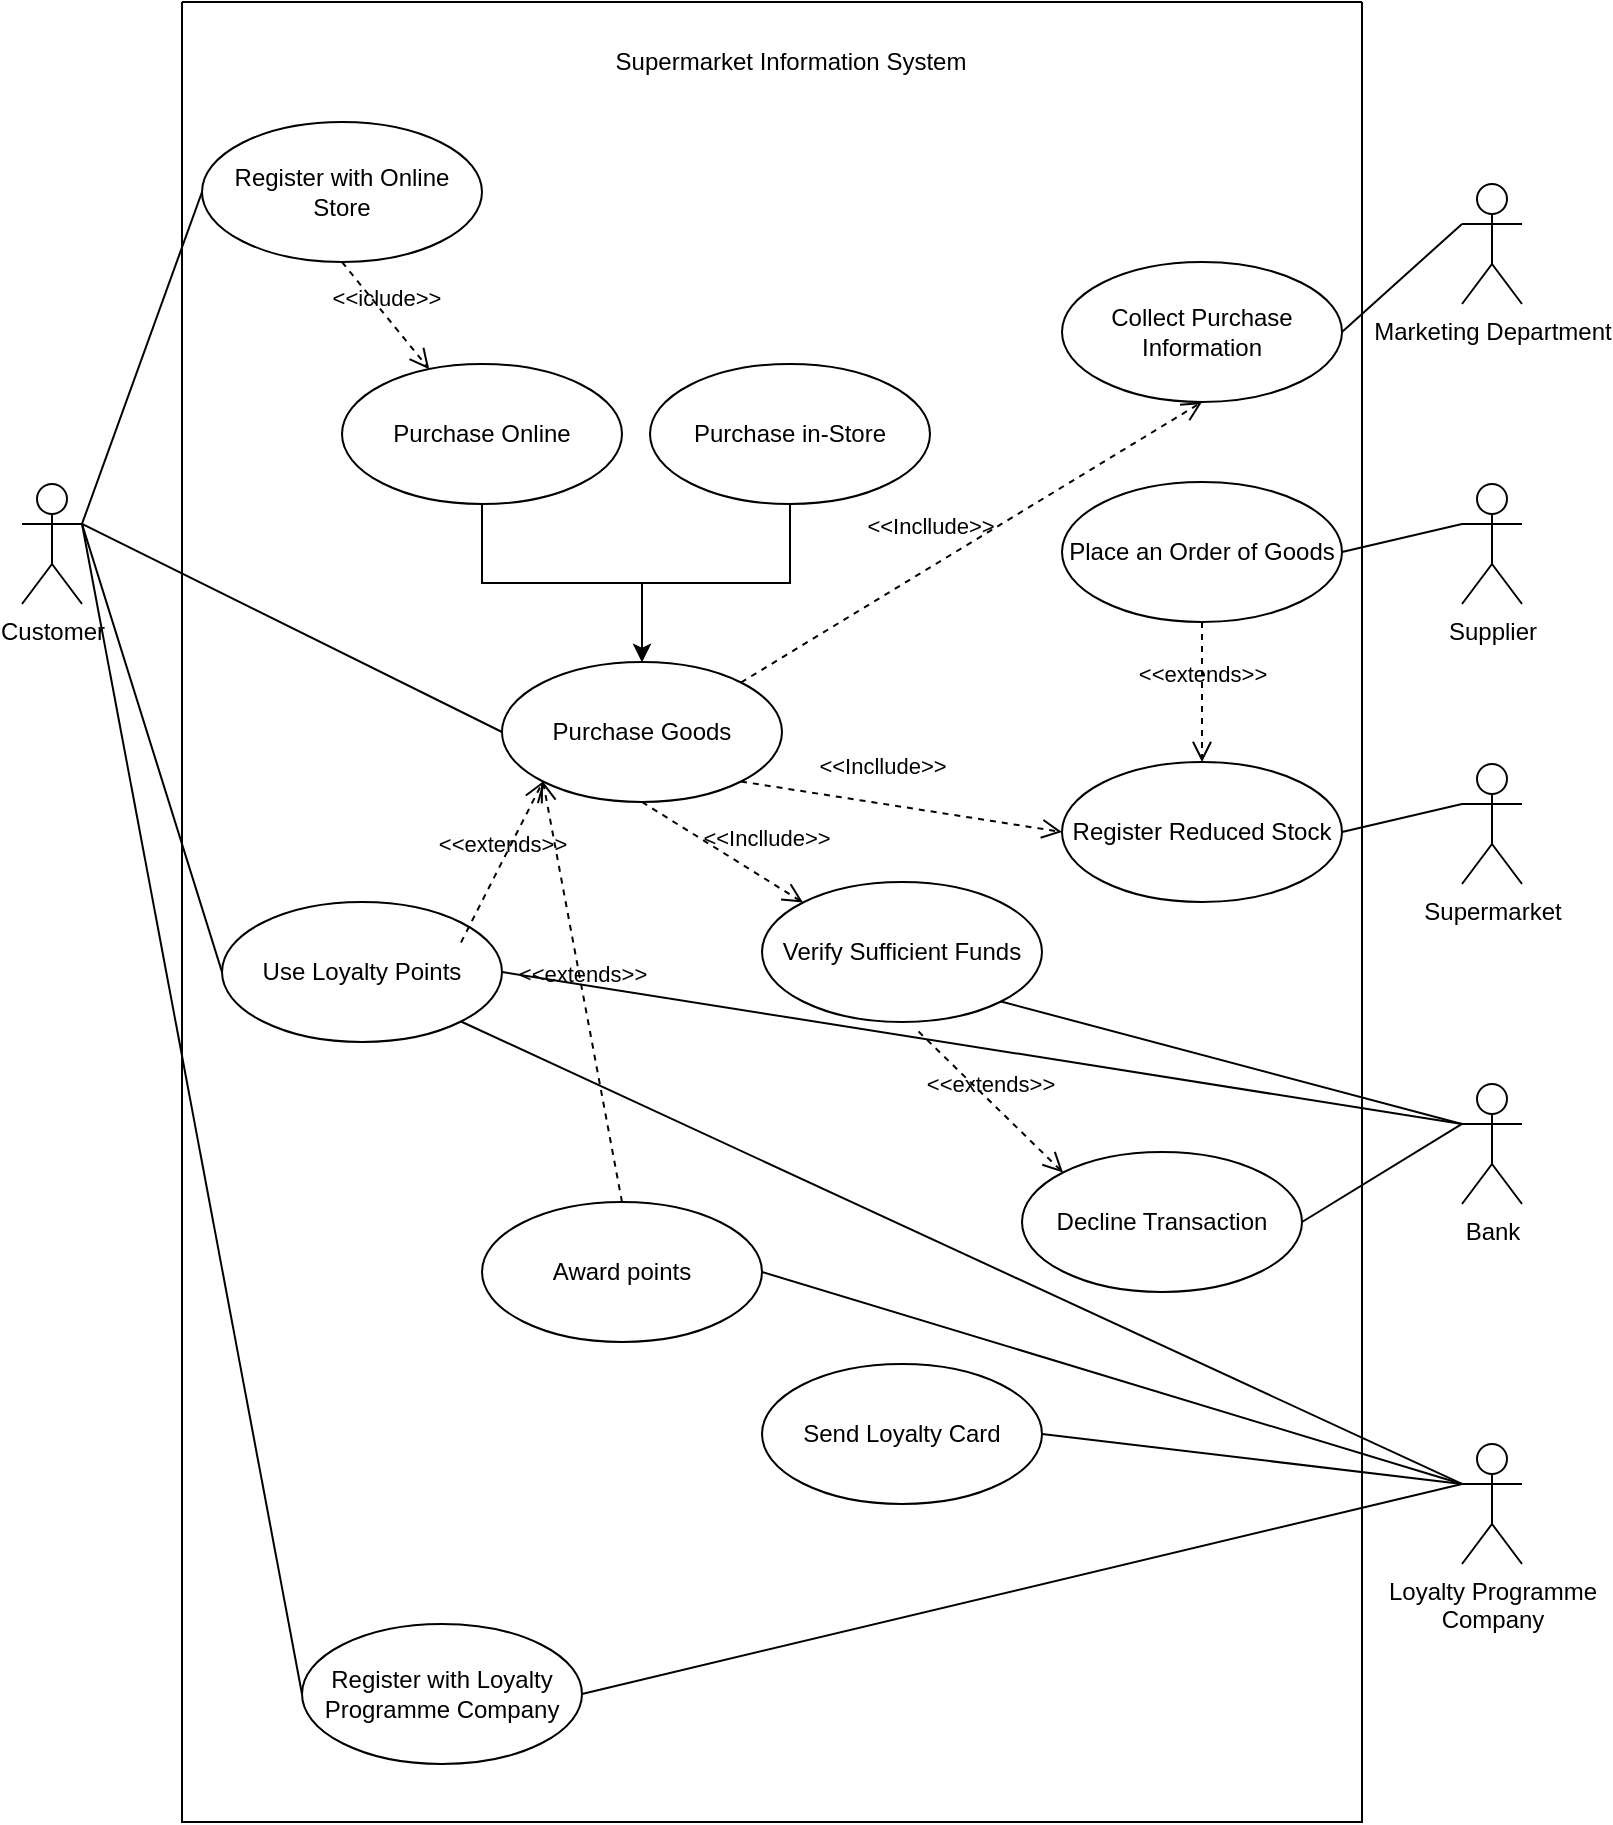 <mxfile version="17.4.6" type="github">
  <diagram id="GzCIipWq3ORpknATpzXa" name="Page-1">
    <mxGraphModel dx="1375" dy="753" grid="1" gridSize="10" guides="1" tooltips="1" connect="1" arrows="1" fold="1" page="1" pageScale="1" pageWidth="827" pageHeight="1169" math="0" shadow="0">
      <root>
        <mxCell id="0" />
        <mxCell id="1" parent="0" />
        <mxCell id="tkpzPsRGhapKk5cAF0i6-4" value="" style="swimlane;startSize=0;" vertex="1" parent="1">
          <mxGeometry x="110" y="129" width="590" height="910" as="geometry" />
        </mxCell>
        <mxCell id="tkpzPsRGhapKk5cAF0i6-5" value="Supermarket Information System" style="text;html=1;align=center;verticalAlign=middle;resizable=0;points=[];autosize=1;strokeColor=none;fillColor=none;" vertex="1" parent="tkpzPsRGhapKk5cAF0i6-4">
          <mxGeometry x="209" y="20" width="190" height="20" as="geometry" />
        </mxCell>
        <mxCell id="tkpzPsRGhapKk5cAF0i6-13" value="Verify Sufficient Funds" style="ellipse;whiteSpace=wrap;html=1;" vertex="1" parent="tkpzPsRGhapKk5cAF0i6-4">
          <mxGeometry x="290" y="440" width="140" height="70" as="geometry" />
        </mxCell>
        <mxCell id="tkpzPsRGhapKk5cAF0i6-15" value="Register with Online Store" style="ellipse;whiteSpace=wrap;html=1;" vertex="1" parent="tkpzPsRGhapKk5cAF0i6-4">
          <mxGeometry x="10" y="60" width="140" height="70" as="geometry" />
        </mxCell>
        <mxCell id="tkpzPsRGhapKk5cAF0i6-18" value="Purchase Goods" style="ellipse;whiteSpace=wrap;html=1;" vertex="1" parent="tkpzPsRGhapKk5cAF0i6-4">
          <mxGeometry x="160" y="330" width="140" height="70" as="geometry" />
        </mxCell>
        <mxCell id="tkpzPsRGhapKk5cAF0i6-19" value="Register Reduced Stock" style="ellipse;whiteSpace=wrap;html=1;" vertex="1" parent="tkpzPsRGhapKk5cAF0i6-4">
          <mxGeometry x="440" y="380" width="140" height="70" as="geometry" />
        </mxCell>
        <mxCell id="tkpzPsRGhapKk5cAF0i6-20" value="Place an Order of Goods" style="ellipse;whiteSpace=wrap;html=1;" vertex="1" parent="tkpzPsRGhapKk5cAF0i6-4">
          <mxGeometry x="440" y="240" width="140" height="70" as="geometry" />
        </mxCell>
        <mxCell id="tkpzPsRGhapKk5cAF0i6-21" value="Register with Loyalty Programme Company" style="ellipse;whiteSpace=wrap;html=1;" vertex="1" parent="tkpzPsRGhapKk5cAF0i6-4">
          <mxGeometry x="60" y="811" width="140" height="70" as="geometry" />
        </mxCell>
        <mxCell id="tkpzPsRGhapKk5cAF0i6-22" value="Award points" style="ellipse;whiteSpace=wrap;html=1;" vertex="1" parent="tkpzPsRGhapKk5cAF0i6-4">
          <mxGeometry x="150" y="600" width="140" height="70" as="geometry" />
        </mxCell>
        <mxCell id="tkpzPsRGhapKk5cAF0i6-25" value="Send Loyalty Card" style="ellipse;whiteSpace=wrap;html=1;" vertex="1" parent="tkpzPsRGhapKk5cAF0i6-4">
          <mxGeometry x="290" y="681" width="140" height="70" as="geometry" />
        </mxCell>
        <mxCell id="tkpzPsRGhapKk5cAF0i6-26" value="Use Loyalty Points" style="ellipse;whiteSpace=wrap;html=1;" vertex="1" parent="tkpzPsRGhapKk5cAF0i6-4">
          <mxGeometry x="20" y="450" width="140" height="70" as="geometry" />
        </mxCell>
        <mxCell id="tkpzPsRGhapKk5cAF0i6-29" value="Collect Purchase Information" style="ellipse;whiteSpace=wrap;html=1;" vertex="1" parent="tkpzPsRGhapKk5cAF0i6-4">
          <mxGeometry x="440" y="130" width="140" height="70" as="geometry" />
        </mxCell>
        <mxCell id="tkpzPsRGhapKk5cAF0i6-50" value="&amp;lt;&amp;lt;extends&amp;gt;&amp;gt;" style="endArrow=open;startArrow=none;endFill=0;startFill=0;endSize=8;html=1;verticalAlign=bottom;dashed=1;labelBackgroundColor=none;rounded=0;exitX=1;exitY=0;exitDx=0;exitDy=0;entryX=0;entryY=1;entryDx=0;entryDy=0;" edge="1" parent="tkpzPsRGhapKk5cAF0i6-4" target="tkpzPsRGhapKk5cAF0i6-18">
          <mxGeometry width="160" relative="1" as="geometry">
            <mxPoint x="139.497" y="470.251" as="sourcePoint" />
            <mxPoint x="420" y="560" as="targetPoint" />
          </mxGeometry>
        </mxCell>
        <mxCell id="tkpzPsRGhapKk5cAF0i6-52" value="&amp;lt;&amp;lt;iclude&amp;gt;&amp;gt;" style="endArrow=open;startArrow=none;endFill=0;startFill=0;endSize=8;html=1;verticalAlign=bottom;dashed=1;labelBackgroundColor=none;rounded=0;exitX=0.5;exitY=1;exitDx=0;exitDy=0;" edge="1" parent="tkpzPsRGhapKk5cAF0i6-4" source="tkpzPsRGhapKk5cAF0i6-15" target="tkpzPsRGhapKk5cAF0i6-78">
          <mxGeometry width="160" relative="1" as="geometry">
            <mxPoint x="270" y="560" as="sourcePoint" />
            <mxPoint x="82.381" y="150" as="targetPoint" />
          </mxGeometry>
        </mxCell>
        <mxCell id="tkpzPsRGhapKk5cAF0i6-53" value="&amp;lt;&amp;lt;extends&amp;gt;&amp;gt;" style="endArrow=open;startArrow=none;endFill=0;startFill=0;endSize=8;html=1;verticalAlign=bottom;dashed=1;labelBackgroundColor=none;rounded=0;exitX=0.5;exitY=1;exitDx=0;exitDy=0;entryX=0.5;entryY=0;entryDx=0;entryDy=0;" edge="1" parent="tkpzPsRGhapKk5cAF0i6-4" source="tkpzPsRGhapKk5cAF0i6-20" target="tkpzPsRGhapKk5cAF0i6-19">
          <mxGeometry width="160" relative="1" as="geometry">
            <mxPoint x="520" y="360" as="sourcePoint" />
            <mxPoint x="500" y="390" as="targetPoint" />
          </mxGeometry>
        </mxCell>
        <mxCell id="tkpzPsRGhapKk5cAF0i6-55" value="&amp;lt;&amp;lt;Incllude&amp;gt;&amp;gt;" style="endArrow=open;startArrow=none;endFill=0;startFill=0;endSize=8;html=1;verticalAlign=bottom;dashed=1;labelBackgroundColor=none;rounded=0;exitX=1;exitY=1;exitDx=0;exitDy=0;entryX=0;entryY=0.5;entryDx=0;entryDy=0;" edge="1" parent="tkpzPsRGhapKk5cAF0i6-4" source="tkpzPsRGhapKk5cAF0i6-18" target="tkpzPsRGhapKk5cAF0i6-19">
          <mxGeometry x="-0.137" y="10" width="160" relative="1" as="geometry">
            <mxPoint x="260" y="480" as="sourcePoint" />
            <mxPoint x="450.503" y="410.251" as="targetPoint" />
            <mxPoint as="offset" />
          </mxGeometry>
        </mxCell>
        <mxCell id="tkpzPsRGhapKk5cAF0i6-58" value="&amp;lt;&amp;lt;Incllude&amp;gt;&amp;gt;" style="endArrow=open;startArrow=none;endFill=0;startFill=0;endSize=8;html=1;verticalAlign=bottom;dashed=1;labelBackgroundColor=none;rounded=0;exitX=0.5;exitY=1;exitDx=0;exitDy=0;entryX=0;entryY=0;entryDx=0;entryDy=0;" edge="1" parent="tkpzPsRGhapKk5cAF0i6-4" source="tkpzPsRGhapKk5cAF0i6-18" target="tkpzPsRGhapKk5cAF0i6-13">
          <mxGeometry x="0.401" y="10" width="160" relative="1" as="geometry">
            <mxPoint x="339.783" y="469.605" as="sourcePoint" />
            <mxPoint x="460.217" y="470.395" as="targetPoint" />
            <mxPoint as="offset" />
            <Array as="points" />
          </mxGeometry>
        </mxCell>
        <mxCell id="tkpzPsRGhapKk5cAF0i6-56" value="&amp;lt;&amp;lt;Incllude&amp;gt;&amp;gt;" style="endArrow=open;startArrow=none;endFill=0;startFill=0;endSize=8;html=1;verticalAlign=bottom;dashed=1;labelBackgroundColor=none;rounded=0;exitX=1;exitY=0;exitDx=0;exitDy=0;entryX=0.5;entryY=1;entryDx=0;entryDy=0;" edge="1" parent="tkpzPsRGhapKk5cAF0i6-4" source="tkpzPsRGhapKk5cAF0i6-18" target="tkpzPsRGhapKk5cAF0i6-29">
          <mxGeometry x="-0.137" y="10" width="160" relative="1" as="geometry">
            <mxPoint x="329.783" y="390.395" as="sourcePoint" />
            <mxPoint x="481" y="260" as="targetPoint" />
            <mxPoint as="offset" />
          </mxGeometry>
        </mxCell>
        <mxCell id="tkpzPsRGhapKk5cAF0i6-62" value="&amp;lt;&amp;lt;extends&amp;gt;&amp;gt;" style="endArrow=open;startArrow=none;endFill=0;startFill=0;endSize=8;html=1;verticalAlign=bottom;dashed=1;labelBackgroundColor=none;rounded=0;exitX=0.5;exitY=0;exitDx=0;exitDy=0;entryX=0;entryY=1;entryDx=0;entryDy=0;" edge="1" parent="tkpzPsRGhapKk5cAF0i6-4" source="tkpzPsRGhapKk5cAF0i6-22" target="tkpzPsRGhapKk5cAF0i6-18">
          <mxGeometry width="160" relative="1" as="geometry">
            <mxPoint x="179.783" y="635.395" as="sourcePoint" />
            <mxPoint x="240.217" y="469.605" as="targetPoint" />
          </mxGeometry>
        </mxCell>
        <mxCell id="tkpzPsRGhapKk5cAF0i6-75" value="Decline Transaction" style="ellipse;whiteSpace=wrap;html=1;" vertex="1" parent="tkpzPsRGhapKk5cAF0i6-4">
          <mxGeometry x="420" y="575" width="140" height="70" as="geometry" />
        </mxCell>
        <mxCell id="tkpzPsRGhapKk5cAF0i6-76" value="&amp;lt;&amp;lt;extends&amp;gt;&amp;gt;" style="endArrow=open;startArrow=none;endFill=0;startFill=0;endSize=8;html=1;verticalAlign=bottom;dashed=1;labelBackgroundColor=none;rounded=0;exitX=0.559;exitY=1.068;exitDx=0;exitDy=0;entryX=0;entryY=0;entryDx=0;entryDy=0;exitPerimeter=0;" edge="1" parent="tkpzPsRGhapKk5cAF0i6-4" source="tkpzPsRGhapKk5cAF0i6-13" target="tkpzPsRGhapKk5cAF0i6-75">
          <mxGeometry width="160" relative="1" as="geometry">
            <mxPoint x="179.783" y="309.605" as="sourcePoint" />
            <mxPoint x="440.503" y="595.251" as="targetPoint" />
          </mxGeometry>
        </mxCell>
        <mxCell id="tkpzPsRGhapKk5cAF0i6-83" style="edgeStyle=orthogonalEdgeStyle;rounded=0;orthogonalLoop=1;jettySize=auto;html=1;exitX=0.5;exitY=1;exitDx=0;exitDy=0;" edge="1" parent="tkpzPsRGhapKk5cAF0i6-4" source="tkpzPsRGhapKk5cAF0i6-78" target="tkpzPsRGhapKk5cAF0i6-18">
          <mxGeometry relative="1" as="geometry" />
        </mxCell>
        <mxCell id="tkpzPsRGhapKk5cAF0i6-78" value="Purchase Online" style="ellipse;whiteSpace=wrap;html=1;" vertex="1" parent="tkpzPsRGhapKk5cAF0i6-4">
          <mxGeometry x="80" y="181" width="140" height="70" as="geometry" />
        </mxCell>
        <mxCell id="tkpzPsRGhapKk5cAF0i6-82" value="Purchase in-Store" style="ellipse;whiteSpace=wrap;html=1;" vertex="1" parent="tkpzPsRGhapKk5cAF0i6-4">
          <mxGeometry x="234" y="181" width="140" height="70" as="geometry" />
        </mxCell>
        <mxCell id="tkpzPsRGhapKk5cAF0i6-84" style="edgeStyle=orthogonalEdgeStyle;rounded=0;orthogonalLoop=1;jettySize=auto;html=1;exitX=0.5;exitY=1;exitDx=0;exitDy=0;entryX=0.5;entryY=0;entryDx=0;entryDy=0;" edge="1" parent="tkpzPsRGhapKk5cAF0i6-4" source="tkpzPsRGhapKk5cAF0i6-82" target="tkpzPsRGhapKk5cAF0i6-18">
          <mxGeometry relative="1" as="geometry">
            <mxPoint x="230" y="321" as="targetPoint" />
          </mxGeometry>
        </mxCell>
        <mxCell id="tkpzPsRGhapKk5cAF0i6-6" value="Customer" style="shape=umlActor;verticalLabelPosition=bottom;verticalAlign=top;html=1;" vertex="1" parent="1">
          <mxGeometry x="30" y="370" width="30" height="60" as="geometry" />
        </mxCell>
        <mxCell id="tkpzPsRGhapKk5cAF0i6-10" value="Bank" style="shape=umlActor;verticalLabelPosition=bottom;verticalAlign=top;html=1;" vertex="1" parent="1">
          <mxGeometry x="750" y="670" width="30" height="60" as="geometry" />
        </mxCell>
        <mxCell id="tkpzPsRGhapKk5cAF0i6-11" value="Supplier" style="shape=umlActor;verticalLabelPosition=bottom;verticalAlign=top;html=1;" vertex="1" parent="1">
          <mxGeometry x="750" y="370" width="30" height="60" as="geometry" />
        </mxCell>
        <mxCell id="tkpzPsRGhapKk5cAF0i6-12" value="Loyalty Programme&lt;br&gt;Company" style="shape=umlActor;verticalLabelPosition=bottom;verticalAlign=top;html=1;" vertex="1" parent="1">
          <mxGeometry x="750" y="850" width="30" height="60" as="geometry" />
        </mxCell>
        <mxCell id="tkpzPsRGhapKk5cAF0i6-16" value="Supermarket" style="shape=umlActor;verticalLabelPosition=bottom;verticalAlign=top;html=1;" vertex="1" parent="1">
          <mxGeometry x="750" y="510" width="30" height="60" as="geometry" />
        </mxCell>
        <mxCell id="tkpzPsRGhapKk5cAF0i6-27" value="Marketing Department" style="shape=umlActor;verticalLabelPosition=bottom;verticalAlign=top;html=1;" vertex="1" parent="1">
          <mxGeometry x="750" y="220" width="30" height="60" as="geometry" />
        </mxCell>
        <mxCell id="tkpzPsRGhapKk5cAF0i6-35" value="" style="endArrow=none;html=1;rounded=0;exitX=1;exitY=0.5;exitDx=0;exitDy=0;entryX=0;entryY=0.333;entryDx=0;entryDy=0;entryPerimeter=0;" edge="1" parent="1" source="tkpzPsRGhapKk5cAF0i6-20" target="tkpzPsRGhapKk5cAF0i6-11">
          <mxGeometry width="50" height="50" relative="1" as="geometry">
            <mxPoint x="340" y="390" as="sourcePoint" />
            <mxPoint x="390" y="340" as="targetPoint" />
          </mxGeometry>
        </mxCell>
        <mxCell id="tkpzPsRGhapKk5cAF0i6-39" value="" style="endArrow=none;html=1;rounded=0;exitX=0;exitY=0.333;exitDx=0;exitDy=0;exitPerimeter=0;entryX=1;entryY=0.5;entryDx=0;entryDy=0;" edge="1" parent="1" source="tkpzPsRGhapKk5cAF0i6-16" target="tkpzPsRGhapKk5cAF0i6-19">
          <mxGeometry width="50" height="50" relative="1" as="geometry">
            <mxPoint x="340" y="390" as="sourcePoint" />
            <mxPoint x="390" y="340" as="targetPoint" />
          </mxGeometry>
        </mxCell>
        <mxCell id="tkpzPsRGhapKk5cAF0i6-40" value="" style="endArrow=none;html=1;rounded=0;exitX=1;exitY=0.5;exitDx=0;exitDy=0;entryX=0;entryY=0.333;entryDx=0;entryDy=0;entryPerimeter=0;" edge="1" parent="1" source="tkpzPsRGhapKk5cAF0i6-29" target="tkpzPsRGhapKk5cAF0i6-27">
          <mxGeometry width="50" height="50" relative="1" as="geometry">
            <mxPoint x="340" y="390" as="sourcePoint" />
            <mxPoint x="390" y="340" as="targetPoint" />
          </mxGeometry>
        </mxCell>
        <mxCell id="tkpzPsRGhapKk5cAF0i6-41" value="" style="endArrow=none;html=1;rounded=0;exitX=1;exitY=1;exitDx=0;exitDy=0;entryX=0;entryY=0.333;entryDx=0;entryDy=0;entryPerimeter=0;" edge="1" parent="1" source="tkpzPsRGhapKk5cAF0i6-13" target="tkpzPsRGhapKk5cAF0i6-10">
          <mxGeometry width="50" height="50" relative="1" as="geometry">
            <mxPoint x="340" y="390" as="sourcePoint" />
            <mxPoint x="390" y="340" as="targetPoint" />
          </mxGeometry>
        </mxCell>
        <mxCell id="tkpzPsRGhapKk5cAF0i6-44" value="" style="endArrow=none;html=1;rounded=0;exitX=1;exitY=0.333;exitDx=0;exitDy=0;exitPerimeter=0;entryX=0;entryY=0.5;entryDx=0;entryDy=0;" edge="1" parent="1" source="tkpzPsRGhapKk5cAF0i6-6" target="tkpzPsRGhapKk5cAF0i6-15">
          <mxGeometry width="50" height="50" relative="1" as="geometry">
            <mxPoint x="340" y="500" as="sourcePoint" />
            <mxPoint x="390" y="450" as="targetPoint" />
          </mxGeometry>
        </mxCell>
        <mxCell id="tkpzPsRGhapKk5cAF0i6-45" value="" style="endArrow=none;html=1;rounded=0;exitX=1;exitY=0.333;exitDx=0;exitDy=0;exitPerimeter=0;entryX=0;entryY=0.5;entryDx=0;entryDy=0;" edge="1" parent="1" source="tkpzPsRGhapKk5cAF0i6-6" target="tkpzPsRGhapKk5cAF0i6-18">
          <mxGeometry width="50" height="50" relative="1" as="geometry">
            <mxPoint x="340" y="500" as="sourcePoint" />
            <mxPoint x="390" y="450" as="targetPoint" />
          </mxGeometry>
        </mxCell>
        <mxCell id="tkpzPsRGhapKk5cAF0i6-47" value="" style="endArrow=none;html=1;rounded=0;entryX=0;entryY=0.5;entryDx=0;entryDy=0;" edge="1" parent="1" target="tkpzPsRGhapKk5cAF0i6-26">
          <mxGeometry width="50" height="50" relative="1" as="geometry">
            <mxPoint x="60" y="390" as="sourcePoint" />
            <mxPoint x="390" y="450" as="targetPoint" />
          </mxGeometry>
        </mxCell>
        <mxCell id="tkpzPsRGhapKk5cAF0i6-59" value="" style="endArrow=none;html=1;rounded=0;exitX=0;exitY=0.5;exitDx=0;exitDy=0;" edge="1" parent="1" source="tkpzPsRGhapKk5cAF0i6-21">
          <mxGeometry width="50" height="50" relative="1" as="geometry">
            <mxPoint x="410" y="570" as="sourcePoint" />
            <mxPoint x="60" y="390" as="targetPoint" />
          </mxGeometry>
        </mxCell>
        <mxCell id="tkpzPsRGhapKk5cAF0i6-60" value="" style="endArrow=none;html=1;rounded=0;exitX=1;exitY=0.5;exitDx=0;exitDy=0;entryX=0;entryY=0.333;entryDx=0;entryDy=0;entryPerimeter=0;" edge="1" parent="1" source="tkpzPsRGhapKk5cAF0i6-25" target="tkpzPsRGhapKk5cAF0i6-12">
          <mxGeometry width="50" height="50" relative="1" as="geometry">
            <mxPoint x="410" y="650" as="sourcePoint" />
            <mxPoint x="460" y="600" as="targetPoint" />
          </mxGeometry>
        </mxCell>
        <mxCell id="tkpzPsRGhapKk5cAF0i6-61" value="" style="endArrow=none;html=1;rounded=0;exitX=1;exitY=0.5;exitDx=0;exitDy=0;entryX=0;entryY=0.333;entryDx=0;entryDy=0;entryPerimeter=0;" edge="1" parent="1" source="tkpzPsRGhapKk5cAF0i6-22" target="tkpzPsRGhapKk5cAF0i6-12">
          <mxGeometry width="50" height="50" relative="1" as="geometry">
            <mxPoint x="410" y="650" as="sourcePoint" />
            <mxPoint x="750" y="640" as="targetPoint" />
          </mxGeometry>
        </mxCell>
        <mxCell id="tkpzPsRGhapKk5cAF0i6-63" value="" style="endArrow=none;html=1;rounded=0;exitX=1;exitY=1;exitDx=0;exitDy=0;entryX=0;entryY=0.333;entryDx=0;entryDy=0;entryPerimeter=0;" edge="1" parent="1" source="tkpzPsRGhapKk5cAF0i6-26" target="tkpzPsRGhapKk5cAF0i6-12">
          <mxGeometry width="50" height="50" relative="1" as="geometry">
            <mxPoint x="410" y="650" as="sourcePoint" />
            <mxPoint x="460" y="600" as="targetPoint" />
          </mxGeometry>
        </mxCell>
        <mxCell id="tkpzPsRGhapKk5cAF0i6-64" value="" style="endArrow=none;html=1;rounded=0;exitX=1;exitY=0.5;exitDx=0;exitDy=0;entryX=0;entryY=0.333;entryDx=0;entryDy=0;entryPerimeter=0;" edge="1" parent="1" source="tkpzPsRGhapKk5cAF0i6-26" target="tkpzPsRGhapKk5cAF0i6-10">
          <mxGeometry width="50" height="50" relative="1" as="geometry">
            <mxPoint x="410" y="650" as="sourcePoint" />
            <mxPoint x="460" y="600" as="targetPoint" />
          </mxGeometry>
        </mxCell>
        <mxCell id="tkpzPsRGhapKk5cAF0i6-66" value="" style="endArrow=none;html=1;rounded=0;exitX=1;exitY=0.5;exitDx=0;exitDy=0;entryX=0;entryY=0.333;entryDx=0;entryDy=0;entryPerimeter=0;" edge="1" parent="1" source="tkpzPsRGhapKk5cAF0i6-21" target="tkpzPsRGhapKk5cAF0i6-12">
          <mxGeometry width="50" height="50" relative="1" as="geometry">
            <mxPoint x="410" y="650" as="sourcePoint" />
            <mxPoint x="740" y="660" as="targetPoint" />
          </mxGeometry>
        </mxCell>
        <mxCell id="tkpzPsRGhapKk5cAF0i6-77" value="" style="endArrow=none;html=1;rounded=0;exitX=1;exitY=0.5;exitDx=0;exitDy=0;entryX=0;entryY=0.333;entryDx=0;entryDy=0;entryPerimeter=0;" edge="1" parent="1" source="tkpzPsRGhapKk5cAF0i6-75" target="tkpzPsRGhapKk5cAF0i6-10">
          <mxGeometry width="50" height="50" relative="1" as="geometry">
            <mxPoint x="410" y="570" as="sourcePoint" />
            <mxPoint x="750" y="520" as="targetPoint" />
          </mxGeometry>
        </mxCell>
      </root>
    </mxGraphModel>
  </diagram>
</mxfile>
